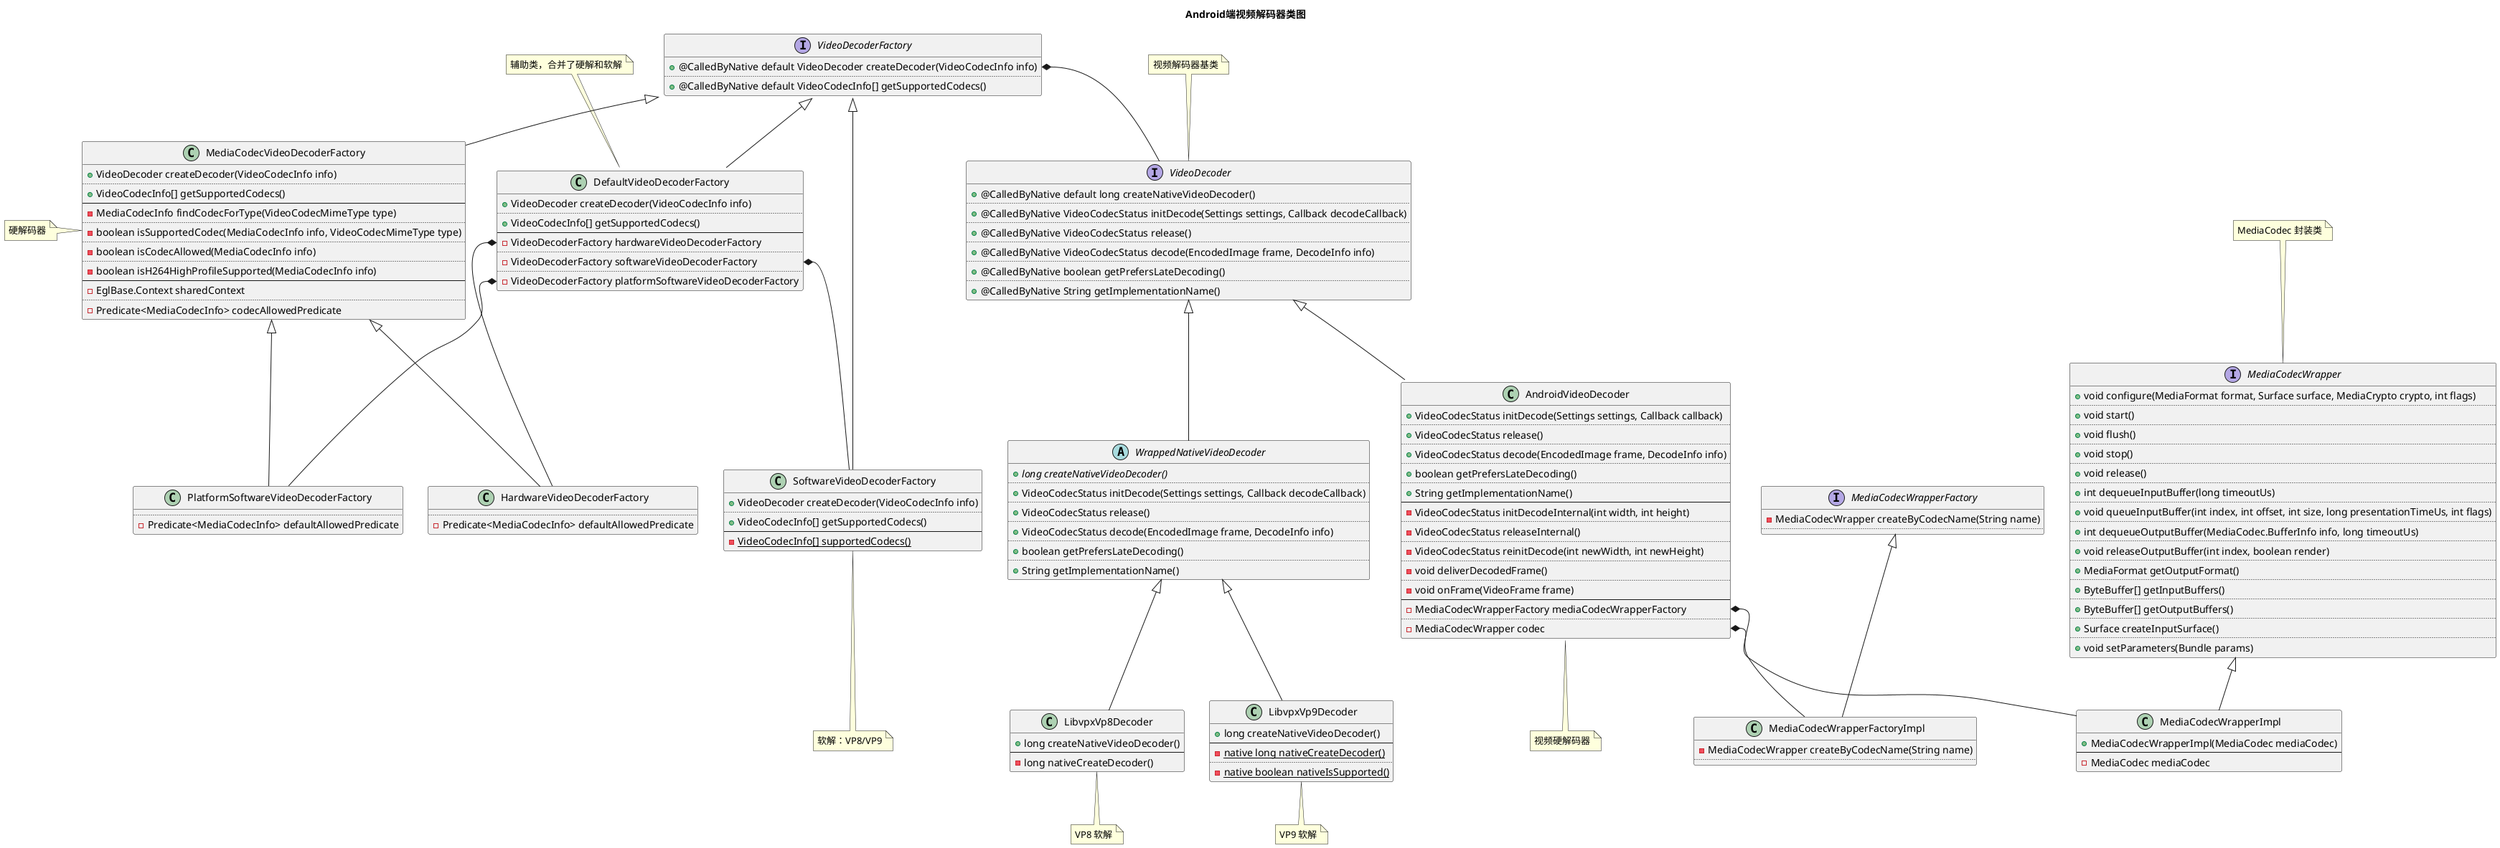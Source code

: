 @startuml Java-VideoDecoder
title Android端视频解码器类图

interface VideoDecoderFactory {
    + @CalledByNative default VideoDecoder createDecoder(VideoCodecInfo info)
    ..
    + @CalledByNative default VideoCodecInfo[] getSupportedCodecs()
}

class MediaCodecVideoDecoderFactory {
    + VideoDecoder createDecoder(VideoCodecInfo info)
    ..
    + VideoCodecInfo[] getSupportedCodecs()
    --
    - MediaCodecInfo findCodecForType(VideoCodecMimeType type)
    ..
    - boolean isSupportedCodec(MediaCodecInfo info, VideoCodecMimeType type)
    ..
    - boolean isCodecAllowed(MediaCodecInfo info)
    ..
    - boolean isH264HighProfileSupported(MediaCodecInfo info)
    --
    - EglBase.Context sharedContext
    ..
    - Predicate<MediaCodecInfo> codecAllowedPredicate
}
note left of MediaCodecVideoDecoderFactory: 硬解码器

class SoftwareVideoDecoderFactory {
    + VideoDecoder createDecoder(VideoCodecInfo info)
    ..
    + VideoCodecInfo[] getSupportedCodecs()
    --
    - {static} VideoCodecInfo[] supportedCodecs()
}
note bottom of SoftwareVideoDecoderFactory: 软解：VP8/VP9

class DefaultVideoDecoderFactory {
    + VideoDecoder createDecoder(VideoCodecInfo info)
    ..
    + VideoCodecInfo[] getSupportedCodecs()
    --
    - VideoDecoderFactory hardwareVideoDecoderFactory
    ..
    - VideoDecoderFactory softwareVideoDecoderFactory
    ..
    - VideoDecoderFactory platformSoftwareVideoDecoderFactory
}
note top of DefaultVideoDecoderFactory : 辅助类，合并了硬解和软解

VideoDecoderFactory <|-- MediaCodecVideoDecoderFactory
VideoDecoderFactory <|-- DefaultVideoDecoderFactory

class HardwareVideoDecoderFactory {
    ..
    - Predicate<MediaCodecInfo> defaultAllowedPredicate
}

MediaCodecVideoDecoderFactory <|-- HardwareVideoDecoderFactory

class PlatformSoftwareVideoDecoderFactory {
    ..
    - Predicate<MediaCodecInfo> defaultAllowedPredicate
}

MediaCodecVideoDecoderFactory <|-- PlatformSoftwareVideoDecoderFactory

VideoDecoderFactory <|-- SoftwareVideoDecoderFactory

DefaultVideoDecoderFactory::softwareVideoDecoderFactory *-- SoftwareVideoDecoderFactory
DefaultVideoDecoderFactory::hardwareVideoDecoderFactory *-- HardwareVideoDecoderFactory
DefaultVideoDecoderFactory::platformSoftwareVideoDecoderFactory *-- PlatformSoftwareVideoDecoderFactory

interface VideoDecoder {
    + @CalledByNative default long createNativeVideoDecoder()
    ..
    + @CalledByNative VideoCodecStatus initDecode(Settings settings, Callback decodeCallback)
    ..
    + @CalledByNative VideoCodecStatus release()
    ..
    + @CalledByNative VideoCodecStatus decode(EncodedImage frame, DecodeInfo info)
    ..
    + @CalledByNative boolean getPrefersLateDecoding()
    ..
    + @CalledByNative String getImplementationName()
}
note top of VideoDecoder: 视频解码器基类
VideoDecoderFactory::createDecoder *-- VideoDecoder

abstract class WrappedNativeVideoDecoder {
    + {abstract} long createNativeVideoDecoder()
    ..
    + VideoCodecStatus initDecode(Settings settings, Callback decodeCallback)
    ..
    + VideoCodecStatus release()
    ..
    + VideoCodecStatus decode(EncodedImage frame, DecodeInfo info)
    ..
    + boolean getPrefersLateDecoding()
    ..
    + String getImplementationName()
}

VideoDecoder <|-- WrappedNativeVideoDecoder

class LibvpxVp8Decoder {
    + long createNativeVideoDecoder()
    --
    - long nativeCreateDecoder()
}
note bottom of LibvpxVp8Decoder: VP8 软解
WrappedNativeVideoDecoder <|-- LibvpxVp8Decoder

class LibvpxVp9Decoder {
    + long createNativeVideoDecoder()
    --
    - {static} native long nativeCreateDecoder()
    ..
    - {static} native boolean nativeIsSupported()
}
note bottom of LibvpxVp9Decoder: VP9 软解
WrappedNativeVideoDecoder <|-- LibvpxVp9Decoder

class AndroidVideoDecoder {
    + VideoCodecStatus initDecode(Settings settings, Callback callback)
    ..
    + VideoCodecStatus release()
    ..
    + VideoCodecStatus decode(EncodedImage frame, DecodeInfo info)
    ..
    + boolean getPrefersLateDecoding()
    ..
    + String getImplementationName()
    --
    - VideoCodecStatus initDecodeInternal(int width, int height)
    ..
    - VideoCodecStatus releaseInternal()
    ..
    - VideoCodecStatus reinitDecode(int newWidth, int newHeight)
    ..
    - void deliverDecodedFrame()
    ..
    - void onFrame(VideoFrame frame)
    --
    - MediaCodecWrapperFactory mediaCodecWrapperFactory
    ..
    - MediaCodecWrapper codec
}
note bottom of AndroidVideoDecoder: 视频硬解码器
VideoDecoder <|-- AndroidVideoDecoder

interface MediaCodecWrapperFactory {
    - MediaCodecWrapper createByCodecName(String name)
    ..
}

class MediaCodecWrapperFactoryImpl {
    - MediaCodecWrapper createByCodecName(String name)
    ..
}
MediaCodecWrapperFactory <|-- MediaCodecWrapperFactoryImpl

AndroidVideoDecoder::mediaCodecWrapperFactory *-- MediaCodecWrapperFactoryImpl

interface MediaCodecWrapper {
    + void configure(MediaFormat format, Surface surface, MediaCrypto crypto, int flags)
    ..
    + void start()
    ..
    + void flush()
    ..
    + void stop()
    ..
    + void release()
    ..
    + int dequeueInputBuffer(long timeoutUs)
    ..
    + void queueInputBuffer(int index, int offset, int size, long presentationTimeUs, int flags)
    ..
    + int dequeueOutputBuffer(MediaCodec.BufferInfo info, long timeoutUs)
    ..
    + void releaseOutputBuffer(int index, boolean render)
    ..
    + MediaFormat getOutputFormat()
    ..
    + ByteBuffer[] getInputBuffers()
    ..
    + ByteBuffer[] getOutputBuffers()
    ..
    + Surface createInputSurface()
    ..
    + void setParameters(Bundle params)
}

class MediaCodecWrapperImpl {
    + MediaCodecWrapperImpl(MediaCodec mediaCodec)
    --
    - MediaCodec mediaCodec
}
note top of MediaCodecWrapper: MediaCodec 封装类
MediaCodecWrapper <|-- MediaCodecWrapperImpl

AndroidVideoDecoder::codec *-- MediaCodecWrapperImpl
@enduml